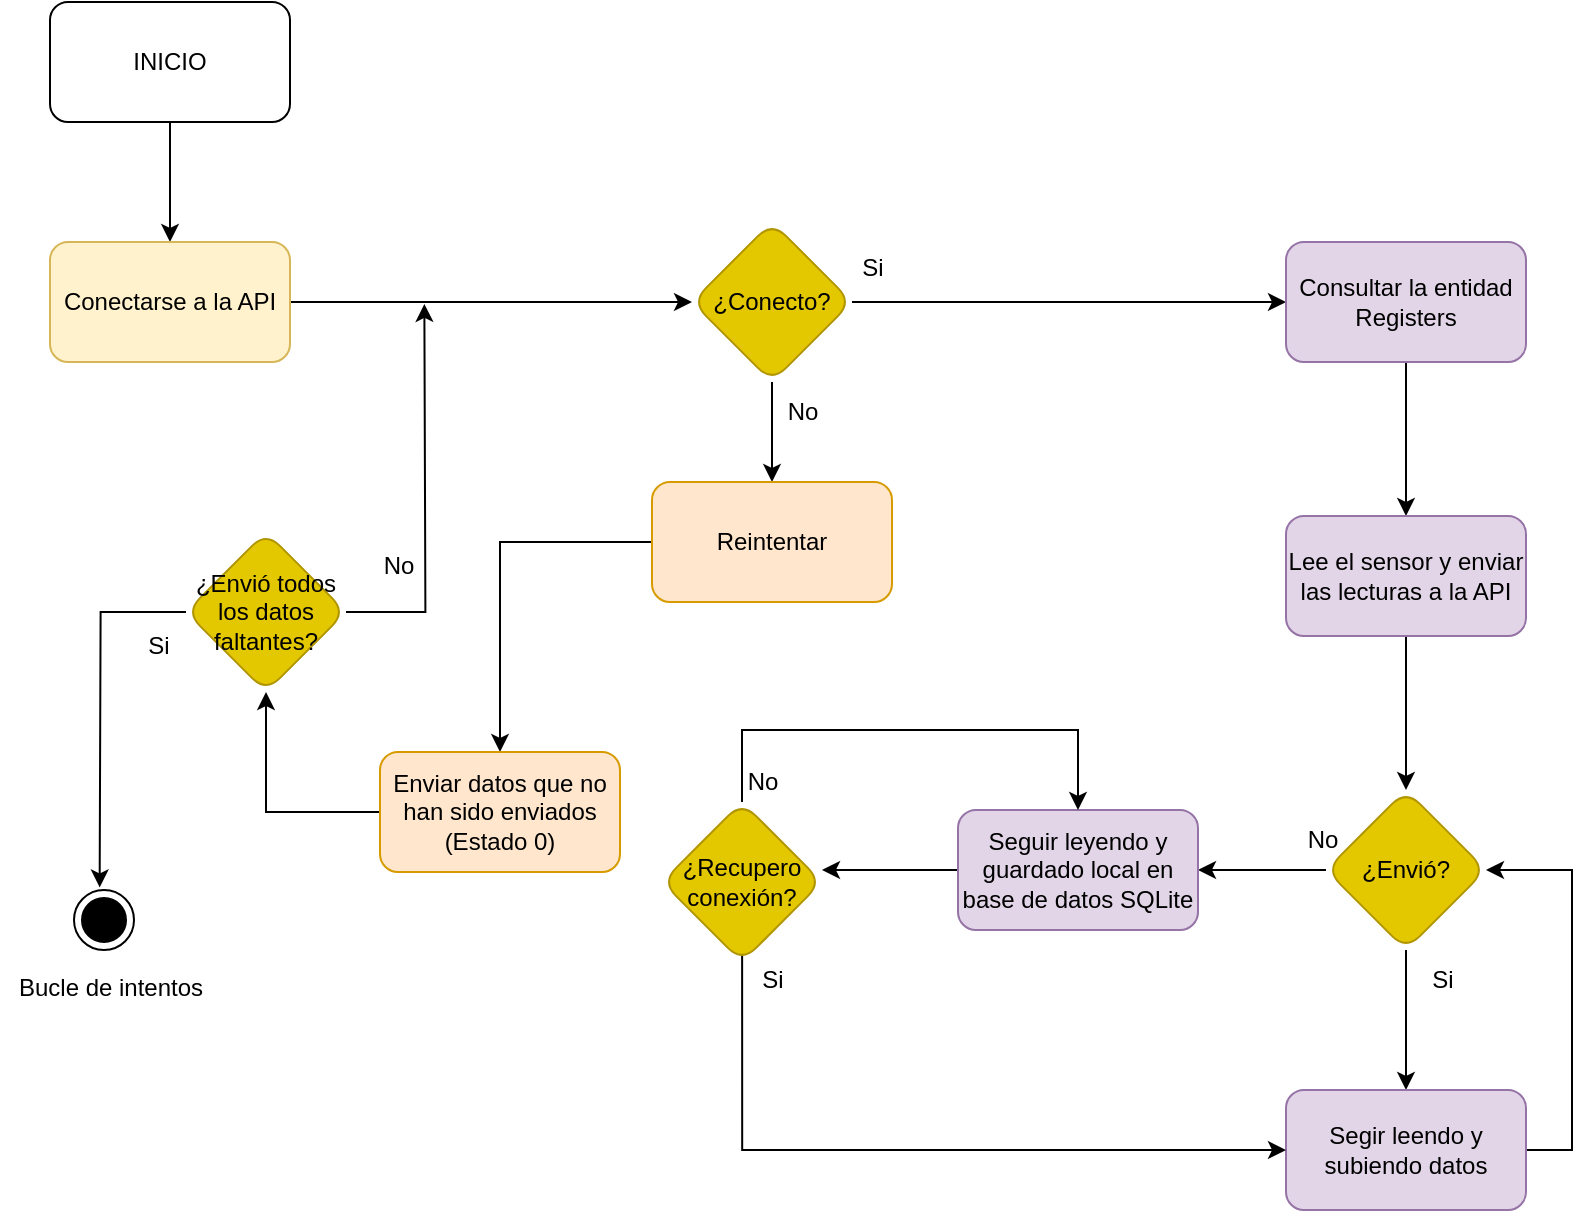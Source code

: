 <mxfile version="26.0.5">
  <diagram name="Página-1" id="Pe4rasA2hnNS5Cicja9B">
    <mxGraphModel dx="1026" dy="592" grid="0" gridSize="10" guides="1" tooltips="1" connect="1" arrows="1" fold="1" page="1" pageScale="1" pageWidth="827" pageHeight="1169" math="0" shadow="0">
      <root>
        <mxCell id="0" />
        <mxCell id="1" parent="0" />
        <mxCell id="qhmttMhJyeQ3tzjieAEH-3" value="" style="edgeStyle=orthogonalEdgeStyle;rounded=0;orthogonalLoop=1;jettySize=auto;html=1;" edge="1" parent="1" source="qhmttMhJyeQ3tzjieAEH-1" target="qhmttMhJyeQ3tzjieAEH-2">
          <mxGeometry relative="1" as="geometry" />
        </mxCell>
        <mxCell id="qhmttMhJyeQ3tzjieAEH-1" value="INICIO" style="rounded=1;whiteSpace=wrap;html=1;" vertex="1" parent="1">
          <mxGeometry x="28" y="210" width="120" height="60" as="geometry" />
        </mxCell>
        <mxCell id="qhmttMhJyeQ3tzjieAEH-5" value="" style="edgeStyle=orthogonalEdgeStyle;rounded=0;orthogonalLoop=1;jettySize=auto;html=1;" edge="1" parent="1" source="qhmttMhJyeQ3tzjieAEH-2" target="qhmttMhJyeQ3tzjieAEH-4">
          <mxGeometry relative="1" as="geometry" />
        </mxCell>
        <mxCell id="qhmttMhJyeQ3tzjieAEH-2" value="Conectarse a la API" style="rounded=1;whiteSpace=wrap;html=1;fillColor=#fff2cc;strokeColor=#d6b656;" vertex="1" parent="1">
          <mxGeometry x="28" y="330" width="120" height="60" as="geometry" />
        </mxCell>
        <mxCell id="qhmttMhJyeQ3tzjieAEH-7" value="" style="edgeStyle=orthogonalEdgeStyle;rounded=0;orthogonalLoop=1;jettySize=auto;html=1;" edge="1" parent="1" source="qhmttMhJyeQ3tzjieAEH-4" target="qhmttMhJyeQ3tzjieAEH-6">
          <mxGeometry relative="1" as="geometry" />
        </mxCell>
        <mxCell id="qhmttMhJyeQ3tzjieAEH-9" value="" style="edgeStyle=orthogonalEdgeStyle;rounded=0;orthogonalLoop=1;jettySize=auto;html=1;" edge="1" parent="1" source="qhmttMhJyeQ3tzjieAEH-4" target="qhmttMhJyeQ3tzjieAEH-8">
          <mxGeometry relative="1" as="geometry" />
        </mxCell>
        <mxCell id="qhmttMhJyeQ3tzjieAEH-4" value="¿Conecto?" style="rhombus;whiteSpace=wrap;html=1;rounded=1;fillColor=#e3c800;fontColor=#000000;strokeColor=#B09500;" vertex="1" parent="1">
          <mxGeometry x="349" y="320" width="80" height="80" as="geometry" />
        </mxCell>
        <mxCell id="qhmttMhJyeQ3tzjieAEH-39" value="" style="edgeStyle=orthogonalEdgeStyle;rounded=0;orthogonalLoop=1;jettySize=auto;html=1;" edge="1" parent="1" source="qhmttMhJyeQ3tzjieAEH-6" target="qhmttMhJyeQ3tzjieAEH-38">
          <mxGeometry relative="1" as="geometry" />
        </mxCell>
        <mxCell id="qhmttMhJyeQ3tzjieAEH-6" value="Reintentar" style="whiteSpace=wrap;html=1;rounded=1;fillColor=#ffe6cc;strokeColor=#d79b00;" vertex="1" parent="1">
          <mxGeometry x="329" y="450" width="120" height="60" as="geometry" />
        </mxCell>
        <mxCell id="qhmttMhJyeQ3tzjieAEH-13" value="" style="edgeStyle=orthogonalEdgeStyle;rounded=0;orthogonalLoop=1;jettySize=auto;html=1;" edge="1" parent="1" source="qhmttMhJyeQ3tzjieAEH-8" target="qhmttMhJyeQ3tzjieAEH-12">
          <mxGeometry relative="1" as="geometry" />
        </mxCell>
        <mxCell id="qhmttMhJyeQ3tzjieAEH-8" value="Consultar la entidad Registers" style="whiteSpace=wrap;html=1;rounded=1;fillColor=#e1d5e7;strokeColor=#9673a6;" vertex="1" parent="1">
          <mxGeometry x="646" y="330" width="120" height="60" as="geometry" />
        </mxCell>
        <mxCell id="qhmttMhJyeQ3tzjieAEH-10" value="No" style="text;html=1;align=center;verticalAlign=middle;resizable=0;points=[];autosize=1;strokeColor=none;fillColor=none;" vertex="1" parent="1">
          <mxGeometry x="384" y="400" width="40" height="30" as="geometry" />
        </mxCell>
        <mxCell id="qhmttMhJyeQ3tzjieAEH-11" value="Si" style="text;html=1;align=center;verticalAlign=middle;resizable=0;points=[];autosize=1;strokeColor=none;fillColor=none;" vertex="1" parent="1">
          <mxGeometry x="424" y="328" width="30" height="30" as="geometry" />
        </mxCell>
        <mxCell id="qhmttMhJyeQ3tzjieAEH-15" value="" style="edgeStyle=orthogonalEdgeStyle;rounded=0;orthogonalLoop=1;jettySize=auto;html=1;" edge="1" parent="1" source="qhmttMhJyeQ3tzjieAEH-12" target="qhmttMhJyeQ3tzjieAEH-14">
          <mxGeometry relative="1" as="geometry" />
        </mxCell>
        <mxCell id="qhmttMhJyeQ3tzjieAEH-12" value="Lee el sensor y enviar las lecturas a la API" style="whiteSpace=wrap;html=1;rounded=1;fillColor=#e1d5e7;strokeColor=#9673a6;" vertex="1" parent="1">
          <mxGeometry x="646" y="467" width="120" height="60" as="geometry" />
        </mxCell>
        <mxCell id="qhmttMhJyeQ3tzjieAEH-17" value="" style="edgeStyle=orthogonalEdgeStyle;rounded=0;orthogonalLoop=1;jettySize=auto;html=1;" edge="1" parent="1" source="qhmttMhJyeQ3tzjieAEH-14" target="qhmttMhJyeQ3tzjieAEH-16">
          <mxGeometry relative="1" as="geometry" />
        </mxCell>
        <mxCell id="qhmttMhJyeQ3tzjieAEH-19" value="" style="edgeStyle=orthogonalEdgeStyle;rounded=0;orthogonalLoop=1;jettySize=auto;html=1;" edge="1" parent="1" source="qhmttMhJyeQ3tzjieAEH-14" target="qhmttMhJyeQ3tzjieAEH-18">
          <mxGeometry relative="1" as="geometry" />
        </mxCell>
        <mxCell id="qhmttMhJyeQ3tzjieAEH-14" value="¿Envió?" style="rhombus;whiteSpace=wrap;html=1;rounded=1;fillColor=#e3c800;fontColor=#000000;strokeColor=#B09500;" vertex="1" parent="1">
          <mxGeometry x="666" y="604" width="80" height="80" as="geometry" />
        </mxCell>
        <mxCell id="qhmttMhJyeQ3tzjieAEH-26" value="" style="edgeStyle=orthogonalEdgeStyle;rounded=0;orthogonalLoop=1;jettySize=auto;html=1;" edge="1" parent="1" source="qhmttMhJyeQ3tzjieAEH-16">
          <mxGeometry relative="1" as="geometry">
            <mxPoint x="414.0" y="644" as="targetPoint" />
          </mxGeometry>
        </mxCell>
        <mxCell id="qhmttMhJyeQ3tzjieAEH-16" value="Seguir leyendo y guardado local en base de datos SQLite" style="whiteSpace=wrap;html=1;rounded=1;fillColor=#e1d5e7;strokeColor=#9673a6;" vertex="1" parent="1">
          <mxGeometry x="482" y="614" width="120" height="60" as="geometry" />
        </mxCell>
        <mxCell id="qhmttMhJyeQ3tzjieAEH-24" style="edgeStyle=orthogonalEdgeStyle;rounded=0;orthogonalLoop=1;jettySize=auto;html=1;entryX=1;entryY=0.5;entryDx=0;entryDy=0;" edge="1" parent="1" source="qhmttMhJyeQ3tzjieAEH-18" target="qhmttMhJyeQ3tzjieAEH-14">
          <mxGeometry relative="1" as="geometry">
            <Array as="points">
              <mxPoint x="789" y="784" />
              <mxPoint x="789" y="644" />
            </Array>
          </mxGeometry>
        </mxCell>
        <mxCell id="qhmttMhJyeQ3tzjieAEH-18" value="Segir leendo y subiendo datos" style="whiteSpace=wrap;html=1;rounded=1;fillColor=#e1d5e7;strokeColor=#9673a6;" vertex="1" parent="1">
          <mxGeometry x="646" y="754" width="120" height="60" as="geometry" />
        </mxCell>
        <mxCell id="qhmttMhJyeQ3tzjieAEH-21" value="No" style="text;html=1;align=center;verticalAlign=middle;resizable=0;points=[];autosize=1;strokeColor=none;fillColor=none;" vertex="1" parent="1">
          <mxGeometry x="644" y="614" width="40" height="30" as="geometry" />
        </mxCell>
        <mxCell id="qhmttMhJyeQ3tzjieAEH-22" value="Si" style="text;html=1;align=center;verticalAlign=middle;resizable=0;points=[];autosize=1;strokeColor=none;fillColor=none;" vertex="1" parent="1">
          <mxGeometry x="709" y="684" width="30" height="30" as="geometry" />
        </mxCell>
        <mxCell id="qhmttMhJyeQ3tzjieAEH-33" style="edgeStyle=orthogonalEdgeStyle;rounded=0;orthogonalLoop=1;jettySize=auto;html=1;entryX=0;entryY=0.5;entryDx=0;entryDy=0;" edge="1" parent="1" target="qhmttMhJyeQ3tzjieAEH-18">
          <mxGeometry relative="1" as="geometry">
            <mxPoint x="374.059" y="683.941" as="sourcePoint" />
            <Array as="points">
              <mxPoint x="374" y="784" />
            </Array>
          </mxGeometry>
        </mxCell>
        <mxCell id="qhmttMhJyeQ3tzjieAEH-53" style="edgeStyle=orthogonalEdgeStyle;rounded=0;orthogonalLoop=1;jettySize=auto;html=1;entryX=0.5;entryY=0;entryDx=0;entryDy=0;" edge="1" parent="1" source="qhmttMhJyeQ3tzjieAEH-25" target="qhmttMhJyeQ3tzjieAEH-16">
          <mxGeometry relative="1" as="geometry">
            <Array as="points">
              <mxPoint x="374" y="574" />
              <mxPoint x="542" y="574" />
            </Array>
          </mxGeometry>
        </mxCell>
        <mxCell id="qhmttMhJyeQ3tzjieAEH-25" value="¿Recupero conexión?" style="rhombus;whiteSpace=wrap;html=1;rounded=1;fillColor=#e3c800;fontColor=#000000;strokeColor=#B09500;" vertex="1" parent="1">
          <mxGeometry x="334" y="610" width="80" height="80" as="geometry" />
        </mxCell>
        <mxCell id="qhmttMhJyeQ3tzjieAEH-34" value="Si" style="text;html=1;align=center;verticalAlign=middle;resizable=0;points=[];autosize=1;strokeColor=none;fillColor=none;" vertex="1" parent="1">
          <mxGeometry x="374" y="684" width="30" height="30" as="geometry" />
        </mxCell>
        <mxCell id="qhmttMhJyeQ3tzjieAEH-36" value="No" style="text;html=1;align=center;verticalAlign=middle;resizable=0;points=[];autosize=1;strokeColor=none;fillColor=none;" vertex="1" parent="1">
          <mxGeometry x="364" y="585" width="40" height="30" as="geometry" />
        </mxCell>
        <mxCell id="qhmttMhJyeQ3tzjieAEH-44" value="" style="edgeStyle=orthogonalEdgeStyle;rounded=0;orthogonalLoop=1;jettySize=auto;html=1;" edge="1" parent="1" source="qhmttMhJyeQ3tzjieAEH-38" target="qhmttMhJyeQ3tzjieAEH-43">
          <mxGeometry relative="1" as="geometry" />
        </mxCell>
        <mxCell id="qhmttMhJyeQ3tzjieAEH-38" value="Enviar datos que no han sido enviados (Estado 0)" style="whiteSpace=wrap;html=1;rounded=1;fillColor=#ffe6cc;strokeColor=#d79b00;" vertex="1" parent="1">
          <mxGeometry x="193" y="585" width="120" height="60" as="geometry" />
        </mxCell>
        <mxCell id="qhmttMhJyeQ3tzjieAEH-45" style="edgeStyle=orthogonalEdgeStyle;rounded=0;orthogonalLoop=1;jettySize=auto;html=1;" edge="1" parent="1" source="qhmttMhJyeQ3tzjieAEH-43">
          <mxGeometry relative="1" as="geometry">
            <mxPoint x="215.176" y="360.941" as="targetPoint" />
          </mxGeometry>
        </mxCell>
        <mxCell id="qhmttMhJyeQ3tzjieAEH-46" style="edgeStyle=orthogonalEdgeStyle;rounded=0;orthogonalLoop=1;jettySize=auto;html=1;" edge="1" parent="1" source="qhmttMhJyeQ3tzjieAEH-43">
          <mxGeometry relative="1" as="geometry">
            <mxPoint x="52.824" y="652.706" as="targetPoint" />
          </mxGeometry>
        </mxCell>
        <mxCell id="qhmttMhJyeQ3tzjieAEH-43" value="¿Envió todos los datos faltantes?" style="rhombus;whiteSpace=wrap;html=1;fillColor=#e3c800;strokeColor=#B09500;rounded=1;fontColor=#000000;" vertex="1" parent="1">
          <mxGeometry x="96" y="475" width="80" height="80" as="geometry" />
        </mxCell>
        <mxCell id="qhmttMhJyeQ3tzjieAEH-47" value="" style="ellipse;html=1;shape=endState;fillColor=strokeColor;" vertex="1" parent="1">
          <mxGeometry x="40" y="654" width="30" height="30" as="geometry" />
        </mxCell>
        <mxCell id="qhmttMhJyeQ3tzjieAEH-48" value="Bucle de intentos" style="text;html=1;align=center;verticalAlign=middle;resizable=0;points=[];autosize=1;strokeColor=none;fillColor=none;" vertex="1" parent="1">
          <mxGeometry x="3" y="690" width="110" height="26" as="geometry" />
        </mxCell>
        <mxCell id="qhmttMhJyeQ3tzjieAEH-49" value="Si" style="text;html=1;align=center;verticalAlign=middle;resizable=0;points=[];autosize=1;strokeColor=none;fillColor=none;" vertex="1" parent="1">
          <mxGeometry x="67" y="519" width="29" height="26" as="geometry" />
        </mxCell>
        <mxCell id="qhmttMhJyeQ3tzjieAEH-50" value="No" style="text;html=1;align=center;verticalAlign=middle;resizable=0;points=[];autosize=1;strokeColor=none;fillColor=none;" vertex="1" parent="1">
          <mxGeometry x="185" y="479" width="33" height="26" as="geometry" />
        </mxCell>
      </root>
    </mxGraphModel>
  </diagram>
</mxfile>
